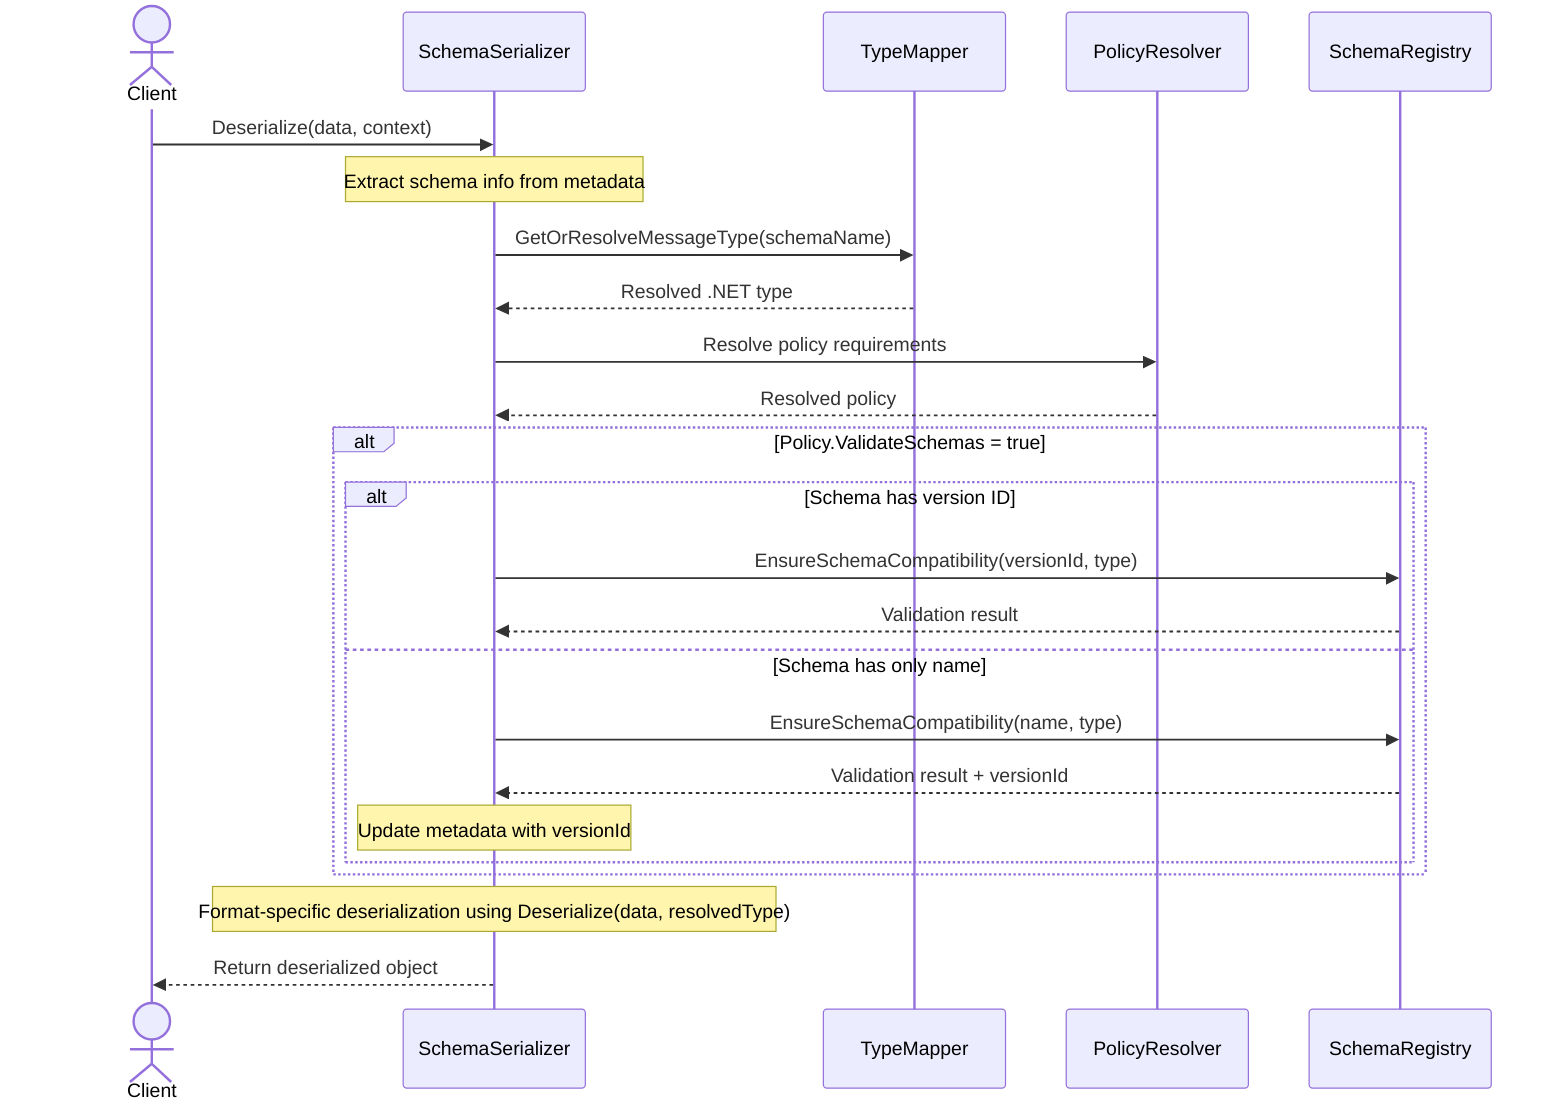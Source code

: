 sequenceDiagram
    actor Client
    participant SchemaSerializer
    participant TypeMapper
    participant PolicyResolver
    participant SchemaRegistry
    Client ->> SchemaSerializer: Deserialize(data, context)
    Note over SchemaSerializer: Extract schema info from metadata
    SchemaSerializer ->> TypeMapper: GetOrResolveMessageType(schemaName)
    TypeMapper -->> SchemaSerializer: Resolved .NET type
    SchemaSerializer ->> PolicyResolver: Resolve policy requirements
    PolicyResolver -->> SchemaSerializer: Resolved policy

    alt Policy.ValidateSchemas = true
        alt Schema has version ID
            SchemaSerializer ->> SchemaRegistry: EnsureSchemaCompatibility(versionId, type)
            SchemaRegistry -->> SchemaSerializer: Validation result
        else Schema has only name
            SchemaSerializer ->> SchemaRegistry: EnsureSchemaCompatibility(name, type)
            SchemaRegistry -->> SchemaSerializer: Validation result + versionId
            Note over SchemaSerializer: Update metadata with versionId
        end
    end

    Note over SchemaSerializer: Format-specific deserialization using Deserialize(data, resolvedType)
    SchemaSerializer -->> Client: Return deserialized object
